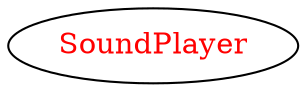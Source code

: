 digraph dependencyGraph {
 concentrate=true;
 ranksep="2.0";
 rankdir="LR"; 
 splines="ortho";
"SoundPlayer" [fontcolor="red"];
}